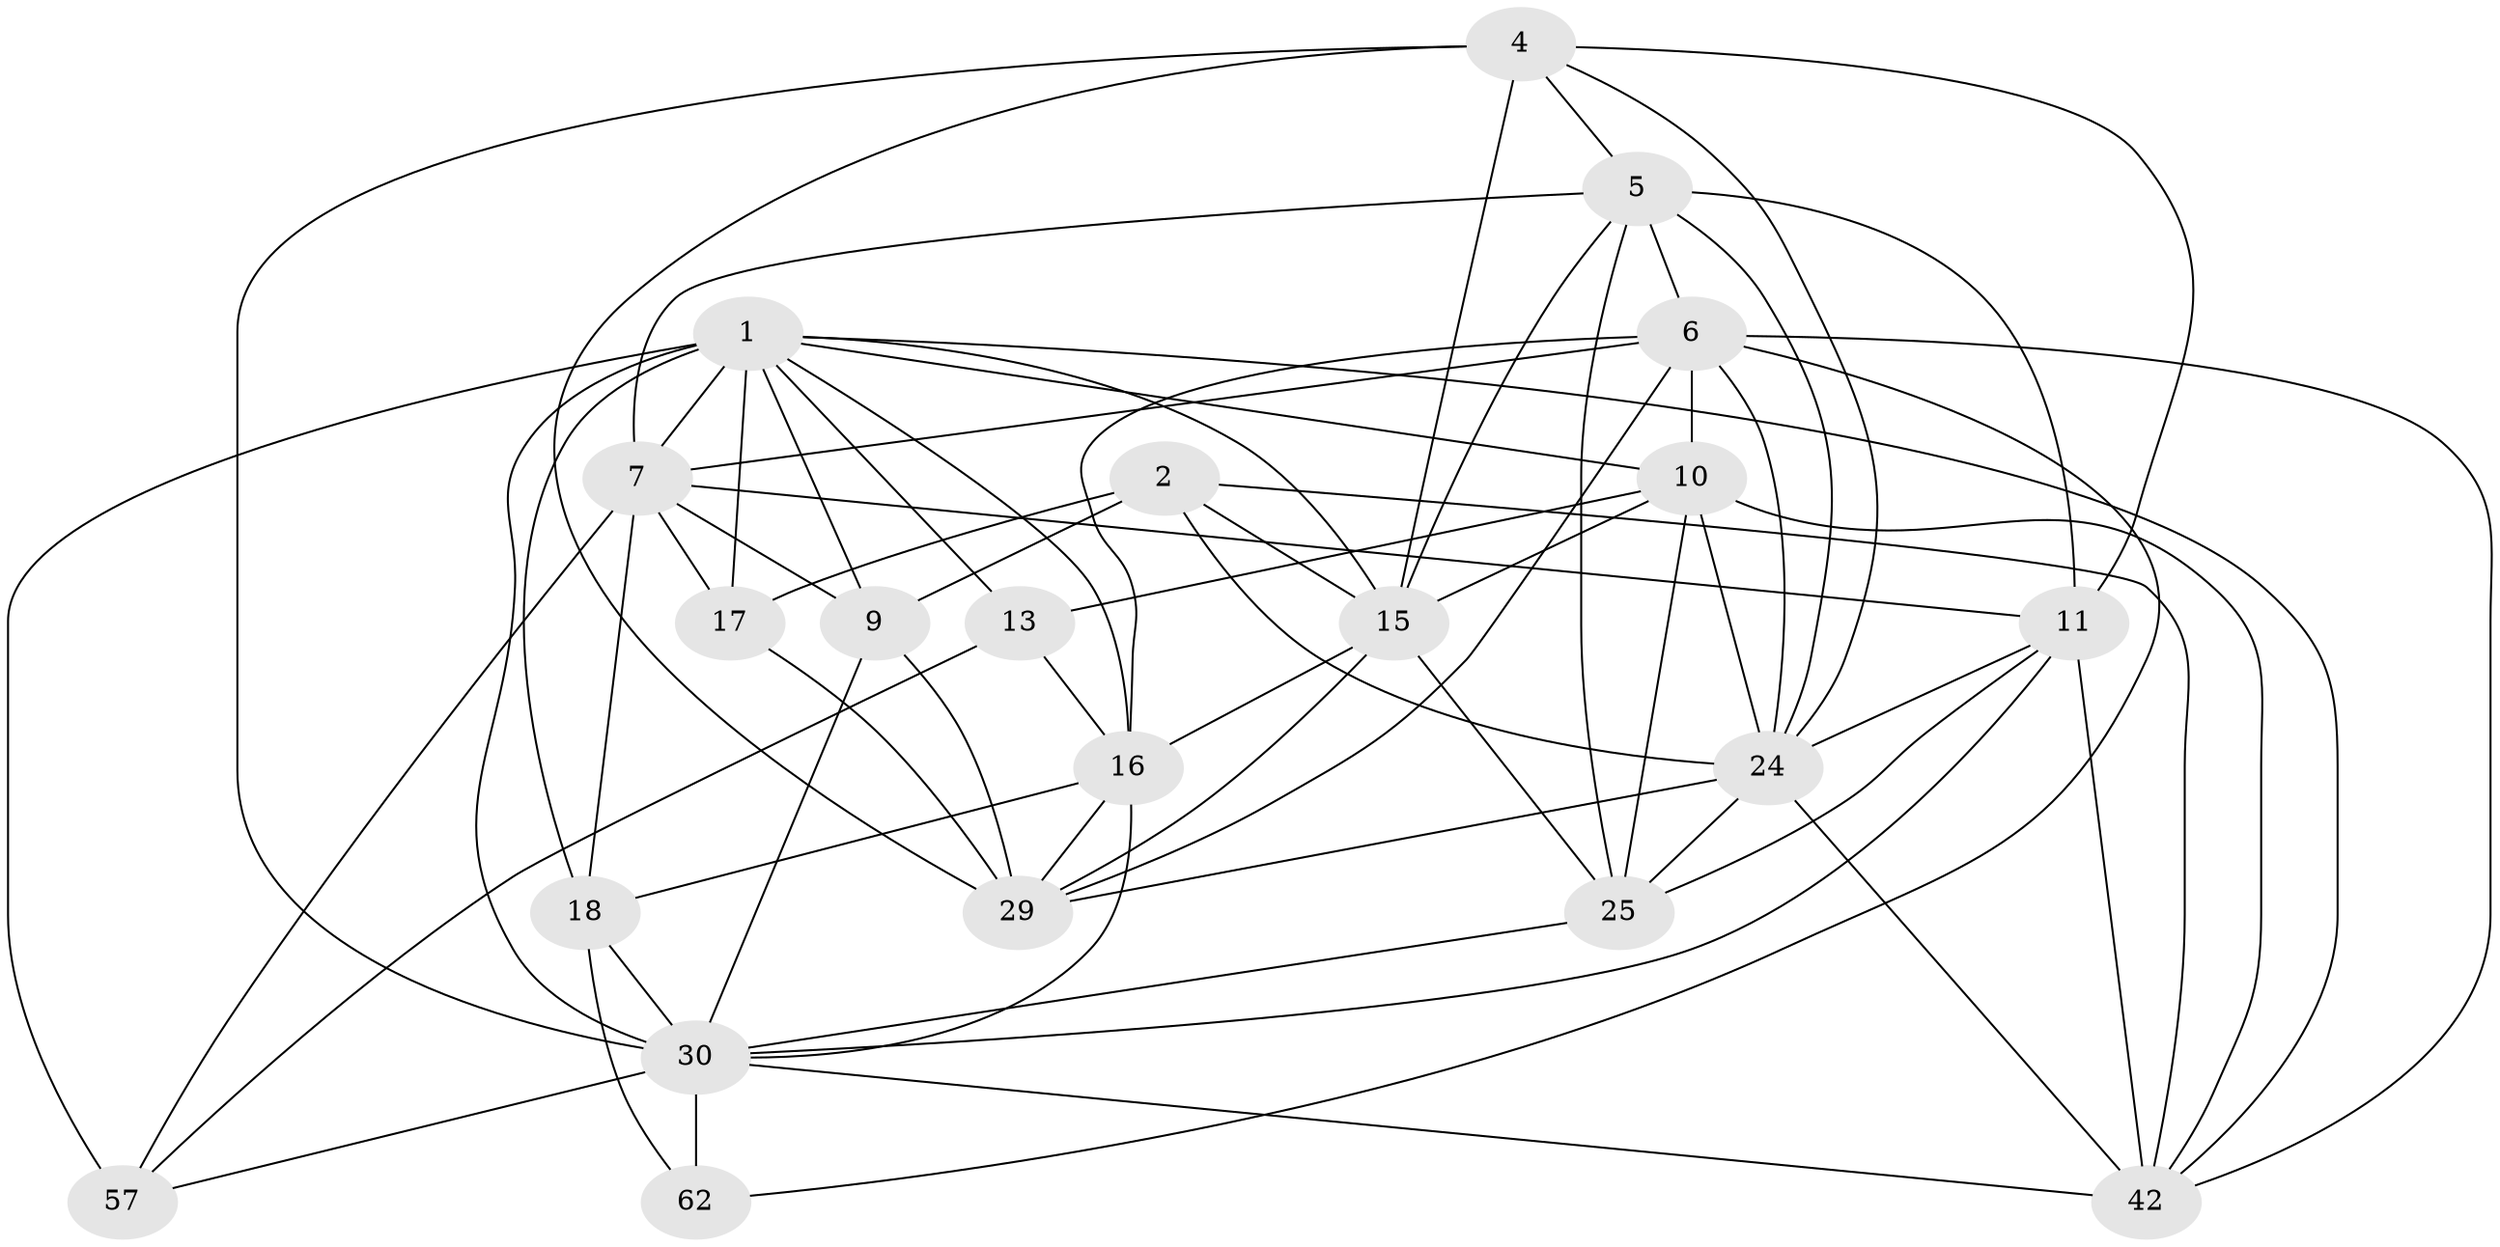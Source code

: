 // original degree distribution, {4: 1.0}
// Generated by graph-tools (version 1.1) at 2025/20/03/04/25 18:20:30]
// undirected, 21 vertices, 69 edges
graph export_dot {
graph [start="1"]
  node [color=gray90,style=filled];
  1 [super="+52+21+3"];
  2 [super="+32"];
  4 [super="+47+64"];
  5 [super="+14+27"];
  6 [super="+34+12"];
  7 [super="+26+19+58"];
  9 [super="+22"];
  10 [super="+48"];
  11 [super="+36"];
  13;
  15 [super="+38+69"];
  16 [super="+44+33"];
  17 [super="+68"];
  18 [super="+35+59+23"];
  24 [super="+43+49+67"];
  25 [super="+66"];
  29 [super="+45+50+71"];
  30 [super="+37+31"];
  42 [super="+51"];
  57;
  62;
  1 -- 13;
  1 -- 17 [weight=2];
  1 -- 7 [weight=2];
  1 -- 42;
  1 -- 15 [weight=2];
  1 -- 18 [weight=2];
  1 -- 9;
  1 -- 16;
  1 -- 57;
  1 -- 30 [weight=2];
  1 -- 10;
  2 -- 42;
  2 -- 15 [weight=2];
  2 -- 17;
  2 -- 24;
  2 -- 9;
  4 -- 29;
  4 -- 11 [weight=2];
  4 -- 5;
  4 -- 30 [weight=2];
  4 -- 15;
  4 -- 24;
  5 -- 25;
  5 -- 6 [weight=2];
  5 -- 15;
  5 -- 7;
  5 -- 11;
  5 -- 24;
  6 -- 29 [weight=2];
  6 -- 62;
  6 -- 24;
  6 -- 10;
  6 -- 42;
  6 -- 7;
  6 -- 16;
  7 -- 17 [weight=2];
  7 -- 57;
  7 -- 18 [weight=2];
  7 -- 11;
  7 -- 9 [weight=2];
  9 -- 29;
  9 -- 30;
  10 -- 24 [weight=2];
  10 -- 25;
  10 -- 42;
  10 -- 13;
  10 -- 15;
  11 -- 24;
  11 -- 25;
  11 -- 42;
  11 -- 30;
  13 -- 57;
  13 -- 16;
  15 -- 25;
  15 -- 16;
  15 -- 29;
  16 -- 29;
  16 -- 18;
  16 -- 30 [weight=2];
  17 -- 29;
  18 -- 62;
  18 -- 30 [weight=2];
  24 -- 25;
  24 -- 29;
  24 -- 42;
  25 -- 30;
  30 -- 62 [weight=2];
  30 -- 57;
  30 -- 42 [weight=2];
}
